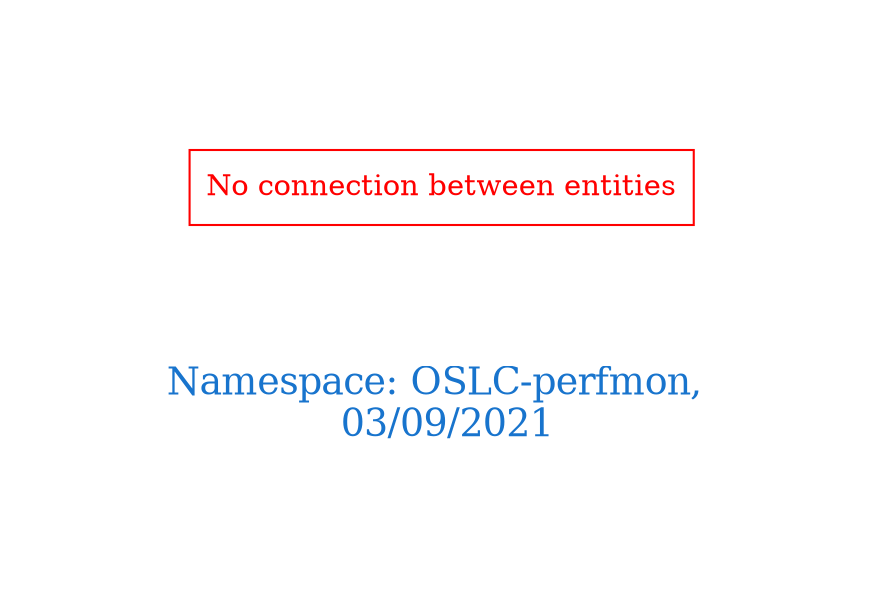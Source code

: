 digraph OGIT_ontology {
 graph [ rankdir= LR,pad=1 
fontsize = 18,
fontcolor= dodgerblue3,label = "\n\n\nNamespace: OSLC-perfmon, \n 03/09/2021"];
node[shape=polygon];
edge [  color="gray81"];

"No connection between entities" [fontcolor = "red",color="red", shape="polygon"]
}
